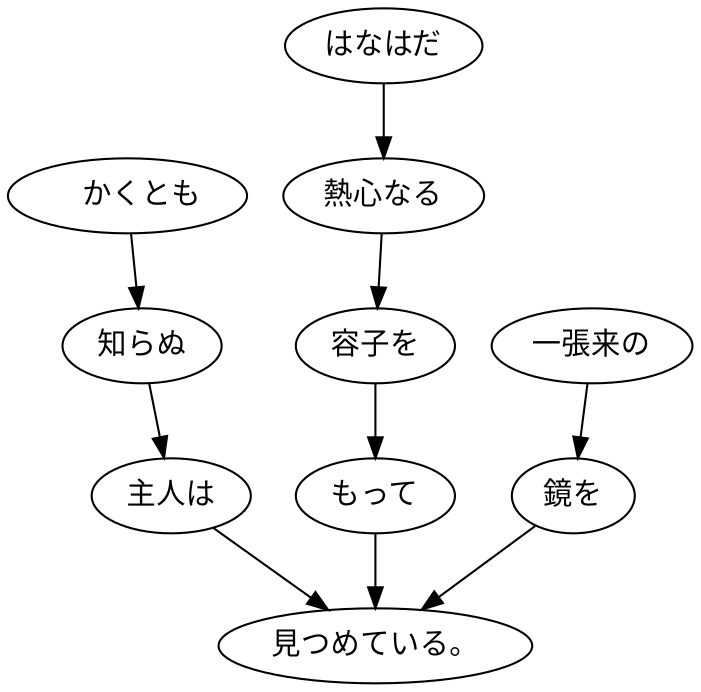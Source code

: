 digraph graph5651 {
	node0 [label="　かくとも"];
	node1 [label="知らぬ"];
	node2 [label="主人は"];
	node3 [label="はなはだ"];
	node4 [label="熱心なる"];
	node5 [label="容子を"];
	node6 [label="もって"];
	node7 [label="一張来の"];
	node8 [label="鏡を"];
	node9 [label="見つめている。"];
	node0 -> node1;
	node1 -> node2;
	node2 -> node9;
	node3 -> node4;
	node4 -> node5;
	node5 -> node6;
	node6 -> node9;
	node7 -> node8;
	node8 -> node9;
}
